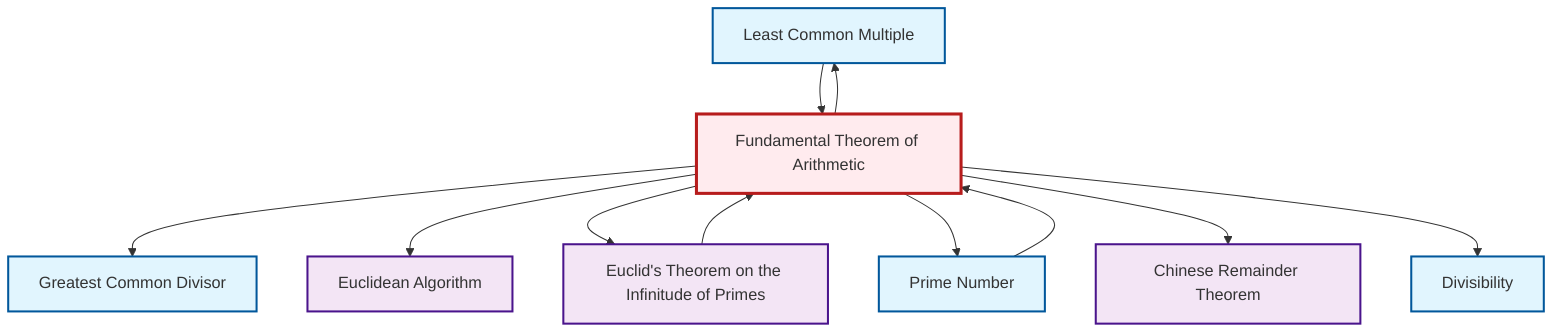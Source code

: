 graph TD
    classDef definition fill:#e1f5fe,stroke:#01579b,stroke-width:2px
    classDef theorem fill:#f3e5f5,stroke:#4a148c,stroke-width:2px
    classDef axiom fill:#fff3e0,stroke:#e65100,stroke-width:2px
    classDef example fill:#e8f5e9,stroke:#1b5e20,stroke-width:2px
    classDef current fill:#ffebee,stroke:#b71c1c,stroke-width:3px
    def-lcm["Least Common Multiple"]:::definition
    def-prime["Prime Number"]:::definition
    thm-fundamental-arithmetic["Fundamental Theorem of Arithmetic"]:::theorem
    thm-euclidean-algorithm["Euclidean Algorithm"]:::theorem
    def-gcd["Greatest Common Divisor"]:::definition
    def-divisibility["Divisibility"]:::definition
    thm-chinese-remainder["Chinese Remainder Theorem"]:::theorem
    thm-euclid-infinitude-primes["Euclid's Theorem on the Infinitude of Primes"]:::theorem
    thm-fundamental-arithmetic --> def-gcd
    thm-fundamental-arithmetic --> thm-euclidean-algorithm
    thm-fundamental-arithmetic --> thm-euclid-infinitude-primes
    thm-fundamental-arithmetic --> def-prime
    thm-euclid-infinitude-primes --> thm-fundamental-arithmetic
    def-lcm --> thm-fundamental-arithmetic
    thm-fundamental-arithmetic --> thm-chinese-remainder
    thm-fundamental-arithmetic --> def-lcm
    thm-fundamental-arithmetic --> def-divisibility
    def-prime --> thm-fundamental-arithmetic
    class thm-fundamental-arithmetic current